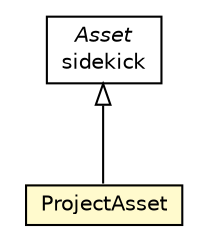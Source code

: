 #!/usr/local/bin/dot
#
# Class diagram 
# Generated by UMLGraph version R5_6 (http://www.umlgraph.org/)
#

digraph G {
	edge [fontname="Helvetica",fontsize=10,labelfontname="Helvetica",labelfontsize=10];
	node [fontname="Helvetica",fontsize=10,shape=plaintext];
	nodesep=0.25;
	ranksep=0.5;
	// jason.jeditplugin.JasonProjectSideKickParser.ProjectAsset
	c39030 [label=<<table title="jason.jeditplugin.JasonProjectSideKickParser.ProjectAsset" border="0" cellborder="1" cellspacing="0" cellpadding="2" port="p" bgcolor="lemonChiffon" href="./JasonProjectSideKickParser.ProjectAsset.html">
		<tr><td><table border="0" cellspacing="0" cellpadding="1">
<tr><td align="center" balign="center"> ProjectAsset </td></tr>
		</table></td></tr>
		</table>>, URL="./JasonProjectSideKickParser.ProjectAsset.html", fontname="Helvetica", fontcolor="black", fontsize=10.0];
	//jason.jeditplugin.JasonProjectSideKickParser.ProjectAsset extends sidekick.Asset
	c39155:p -> c39030:p [dir=back,arrowtail=empty];
	// sidekick.Asset
	c39155 [label=<<table title="sidekick.Asset" border="0" cellborder="1" cellspacing="0" cellpadding="2" port="p" href="http://java.sun.com/j2se/1.4.2/docs/api/sidekick/Asset.html">
		<tr><td><table border="0" cellspacing="0" cellpadding="1">
<tr><td align="center" balign="center"><font face="Helvetica-Oblique"> Asset </font></td></tr>
<tr><td align="center" balign="center"> sidekick </td></tr>
		</table></td></tr>
		</table>>, URL="http://java.sun.com/j2se/1.4.2/docs/api/sidekick/Asset.html", fontname="Helvetica", fontcolor="black", fontsize=10.0];
}

